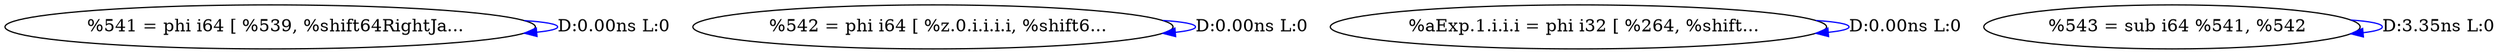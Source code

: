 digraph {
Node0x3362640[label="  %541 = phi i64 [ %539, %shift64RightJa..."];
Node0x3362640 -> Node0x3362640[label="D:0.00ns L:0",color=blue];
Node0x3362720[label="  %542 = phi i64 [ %z.0.i.i.i.i, %shift6..."];
Node0x3362720 -> Node0x3362720[label="D:0.00ns L:0",color=blue];
Node0x3362800[label="  %aExp.1.i.i.i = phi i32 [ %264, %shift..."];
Node0x3362800 -> Node0x3362800[label="D:0.00ns L:0",color=blue];
Node0x33628e0[label="  %543 = sub i64 %541, %542"];
Node0x33628e0 -> Node0x33628e0[label="D:3.35ns L:0",color=blue];
}
